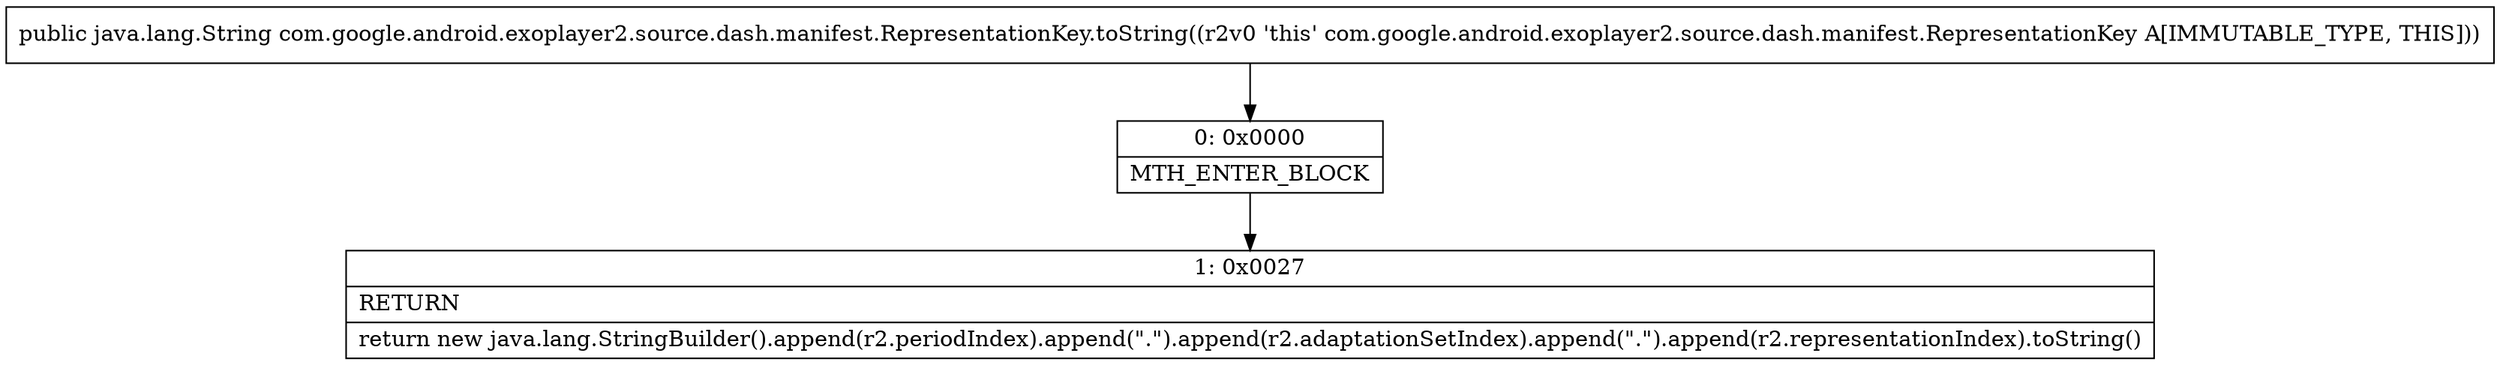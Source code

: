 digraph "CFG forcom.google.android.exoplayer2.source.dash.manifest.RepresentationKey.toString()Ljava\/lang\/String;" {
Node_0 [shape=record,label="{0\:\ 0x0000|MTH_ENTER_BLOCK\l}"];
Node_1 [shape=record,label="{1\:\ 0x0027|RETURN\l|return new java.lang.StringBuilder().append(r2.periodIndex).append(\".\").append(r2.adaptationSetIndex).append(\".\").append(r2.representationIndex).toString()\l}"];
MethodNode[shape=record,label="{public java.lang.String com.google.android.exoplayer2.source.dash.manifest.RepresentationKey.toString((r2v0 'this' com.google.android.exoplayer2.source.dash.manifest.RepresentationKey A[IMMUTABLE_TYPE, THIS])) }"];
MethodNode -> Node_0;
Node_0 -> Node_1;
}

